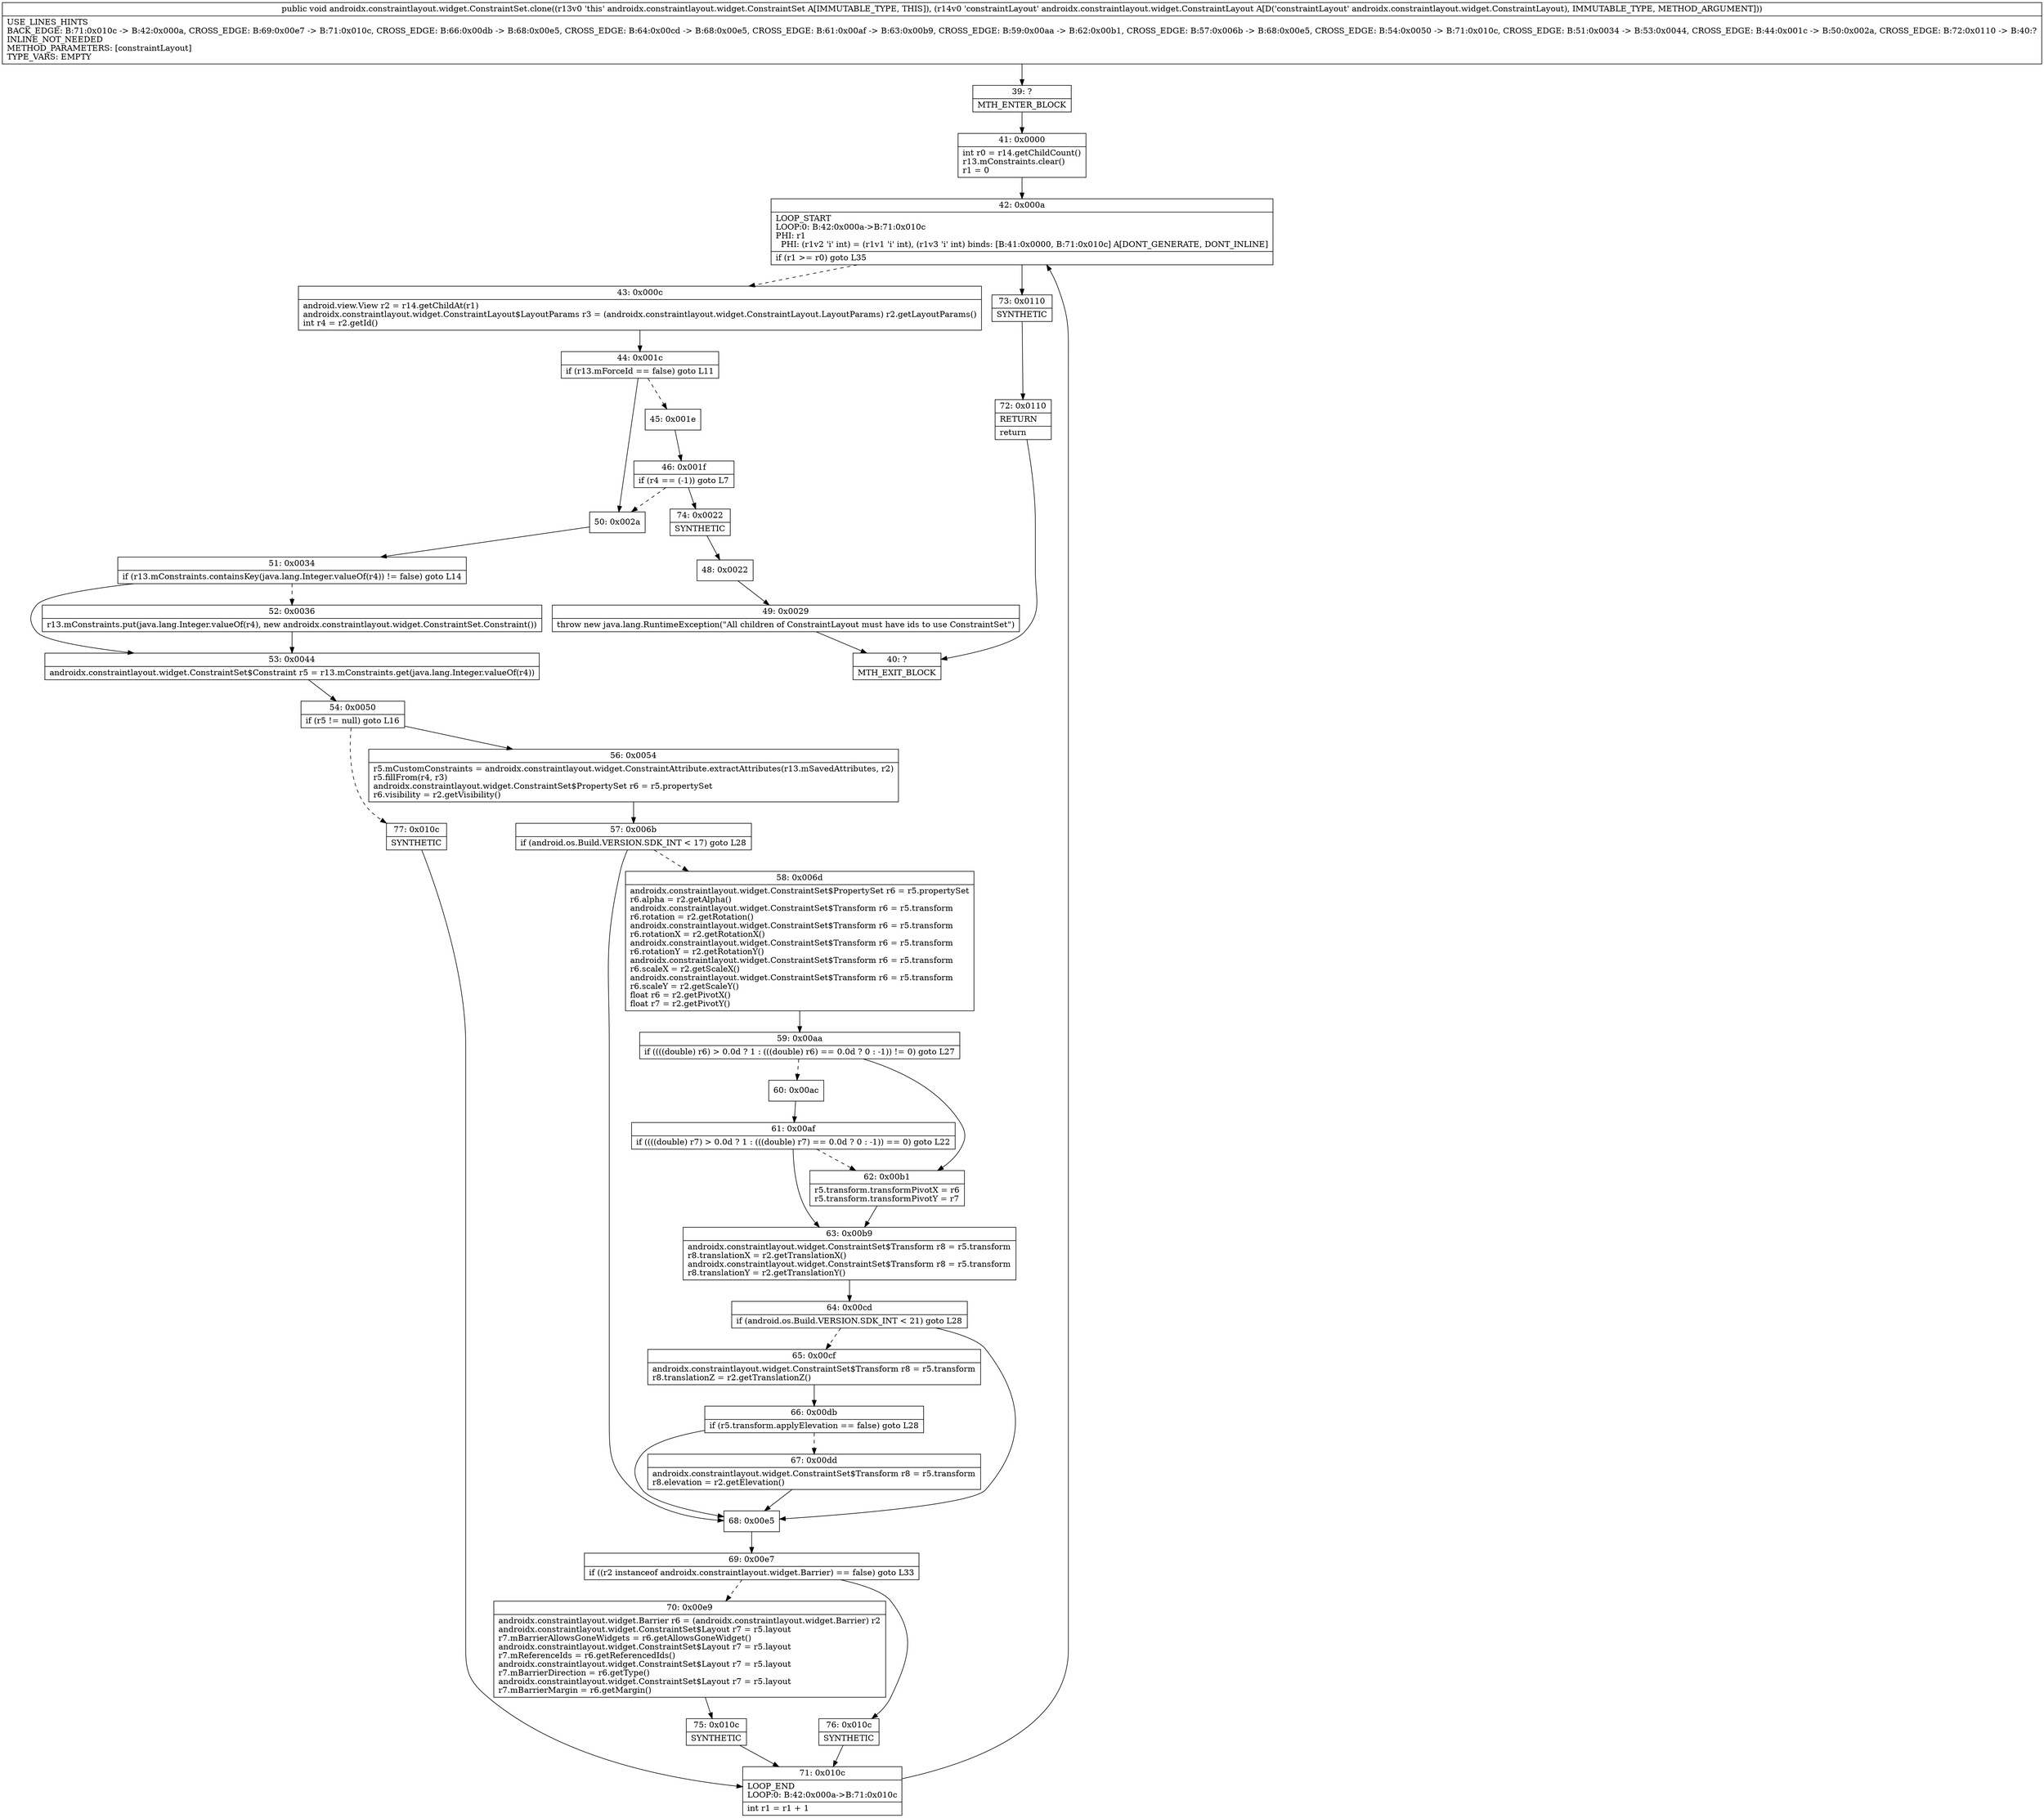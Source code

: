 digraph "CFG forandroidx.constraintlayout.widget.ConstraintSet.clone(Landroidx\/constraintlayout\/widget\/ConstraintLayout;)V" {
Node_39 [shape=record,label="{39\:\ ?|MTH_ENTER_BLOCK\l}"];
Node_41 [shape=record,label="{41\:\ 0x0000|int r0 = r14.getChildCount()\lr13.mConstraints.clear()\lr1 = 0\l}"];
Node_42 [shape=record,label="{42\:\ 0x000a|LOOP_START\lLOOP:0: B:42:0x000a\-\>B:71:0x010c\lPHI: r1 \l  PHI: (r1v2 'i' int) = (r1v1 'i' int), (r1v3 'i' int) binds: [B:41:0x0000, B:71:0x010c] A[DONT_GENERATE, DONT_INLINE]\l|if (r1 \>= r0) goto L35\l}"];
Node_43 [shape=record,label="{43\:\ 0x000c|android.view.View r2 = r14.getChildAt(r1)\landroidx.constraintlayout.widget.ConstraintLayout$LayoutParams r3 = (androidx.constraintlayout.widget.ConstraintLayout.LayoutParams) r2.getLayoutParams()\lint r4 = r2.getId()\l}"];
Node_44 [shape=record,label="{44\:\ 0x001c|if (r13.mForceId == false) goto L11\l}"];
Node_45 [shape=record,label="{45\:\ 0x001e}"];
Node_46 [shape=record,label="{46\:\ 0x001f|if (r4 == (\-1)) goto L7\l}"];
Node_74 [shape=record,label="{74\:\ 0x0022|SYNTHETIC\l}"];
Node_48 [shape=record,label="{48\:\ 0x0022}"];
Node_49 [shape=record,label="{49\:\ 0x0029|throw new java.lang.RuntimeException(\"All children of ConstraintLayout must have ids to use ConstraintSet\")\l}"];
Node_40 [shape=record,label="{40\:\ ?|MTH_EXIT_BLOCK\l}"];
Node_50 [shape=record,label="{50\:\ 0x002a}"];
Node_51 [shape=record,label="{51\:\ 0x0034|if (r13.mConstraints.containsKey(java.lang.Integer.valueOf(r4)) != false) goto L14\l}"];
Node_52 [shape=record,label="{52\:\ 0x0036|r13.mConstraints.put(java.lang.Integer.valueOf(r4), new androidx.constraintlayout.widget.ConstraintSet.Constraint())\l}"];
Node_53 [shape=record,label="{53\:\ 0x0044|androidx.constraintlayout.widget.ConstraintSet$Constraint r5 = r13.mConstraints.get(java.lang.Integer.valueOf(r4))\l}"];
Node_54 [shape=record,label="{54\:\ 0x0050|if (r5 != null) goto L16\l}"];
Node_56 [shape=record,label="{56\:\ 0x0054|r5.mCustomConstraints = androidx.constraintlayout.widget.ConstraintAttribute.extractAttributes(r13.mSavedAttributes, r2)\lr5.fillFrom(r4, r3)\landroidx.constraintlayout.widget.ConstraintSet$PropertySet r6 = r5.propertySet\lr6.visibility = r2.getVisibility()\l}"];
Node_57 [shape=record,label="{57\:\ 0x006b|if (android.os.Build.VERSION.SDK_INT \< 17) goto L28\l}"];
Node_58 [shape=record,label="{58\:\ 0x006d|androidx.constraintlayout.widget.ConstraintSet$PropertySet r6 = r5.propertySet\lr6.alpha = r2.getAlpha()\landroidx.constraintlayout.widget.ConstraintSet$Transform r6 = r5.transform\lr6.rotation = r2.getRotation()\landroidx.constraintlayout.widget.ConstraintSet$Transform r6 = r5.transform\lr6.rotationX = r2.getRotationX()\landroidx.constraintlayout.widget.ConstraintSet$Transform r6 = r5.transform\lr6.rotationY = r2.getRotationY()\landroidx.constraintlayout.widget.ConstraintSet$Transform r6 = r5.transform\lr6.scaleX = r2.getScaleX()\landroidx.constraintlayout.widget.ConstraintSet$Transform r6 = r5.transform\lr6.scaleY = r2.getScaleY()\lfloat r6 = r2.getPivotX()\lfloat r7 = r2.getPivotY()\l}"];
Node_59 [shape=record,label="{59\:\ 0x00aa|if ((((double) r6) \> 0.0d ? 1 : (((double) r6) == 0.0d ? 0 : \-1)) != 0) goto L27\l}"];
Node_60 [shape=record,label="{60\:\ 0x00ac}"];
Node_61 [shape=record,label="{61\:\ 0x00af|if ((((double) r7) \> 0.0d ? 1 : (((double) r7) == 0.0d ? 0 : \-1)) == 0) goto L22\l}"];
Node_63 [shape=record,label="{63\:\ 0x00b9|androidx.constraintlayout.widget.ConstraintSet$Transform r8 = r5.transform\lr8.translationX = r2.getTranslationX()\landroidx.constraintlayout.widget.ConstraintSet$Transform r8 = r5.transform\lr8.translationY = r2.getTranslationY()\l}"];
Node_64 [shape=record,label="{64\:\ 0x00cd|if (android.os.Build.VERSION.SDK_INT \< 21) goto L28\l}"];
Node_65 [shape=record,label="{65\:\ 0x00cf|androidx.constraintlayout.widget.ConstraintSet$Transform r8 = r5.transform\lr8.translationZ = r2.getTranslationZ()\l}"];
Node_66 [shape=record,label="{66\:\ 0x00db|if (r5.transform.applyElevation == false) goto L28\l}"];
Node_67 [shape=record,label="{67\:\ 0x00dd|androidx.constraintlayout.widget.ConstraintSet$Transform r8 = r5.transform\lr8.elevation = r2.getElevation()\l}"];
Node_62 [shape=record,label="{62\:\ 0x00b1|r5.transform.transformPivotX = r6\lr5.transform.transformPivotY = r7\l}"];
Node_68 [shape=record,label="{68\:\ 0x00e5}"];
Node_69 [shape=record,label="{69\:\ 0x00e7|if ((r2 instanceof androidx.constraintlayout.widget.Barrier) == false) goto L33\l}"];
Node_70 [shape=record,label="{70\:\ 0x00e9|androidx.constraintlayout.widget.Barrier r6 = (androidx.constraintlayout.widget.Barrier) r2\landroidx.constraintlayout.widget.ConstraintSet$Layout r7 = r5.layout\lr7.mBarrierAllowsGoneWidgets = r6.getAllowsGoneWidget()\landroidx.constraintlayout.widget.ConstraintSet$Layout r7 = r5.layout\lr7.mReferenceIds = r6.getReferencedIds()\landroidx.constraintlayout.widget.ConstraintSet$Layout r7 = r5.layout\lr7.mBarrierDirection = r6.getType()\landroidx.constraintlayout.widget.ConstraintSet$Layout r7 = r5.layout\lr7.mBarrierMargin = r6.getMargin()\l}"];
Node_75 [shape=record,label="{75\:\ 0x010c|SYNTHETIC\l}"];
Node_71 [shape=record,label="{71\:\ 0x010c|LOOP_END\lLOOP:0: B:42:0x000a\-\>B:71:0x010c\l|int r1 = r1 + 1\l}"];
Node_76 [shape=record,label="{76\:\ 0x010c|SYNTHETIC\l}"];
Node_77 [shape=record,label="{77\:\ 0x010c|SYNTHETIC\l}"];
Node_73 [shape=record,label="{73\:\ 0x0110|SYNTHETIC\l}"];
Node_72 [shape=record,label="{72\:\ 0x0110|RETURN\l|return\l}"];
MethodNode[shape=record,label="{public void androidx.constraintlayout.widget.ConstraintSet.clone((r13v0 'this' androidx.constraintlayout.widget.ConstraintSet A[IMMUTABLE_TYPE, THIS]), (r14v0 'constraintLayout' androidx.constraintlayout.widget.ConstraintLayout A[D('constraintLayout' androidx.constraintlayout.widget.ConstraintLayout), IMMUTABLE_TYPE, METHOD_ARGUMENT]))  | USE_LINES_HINTS\lBACK_EDGE: B:71:0x010c \-\> B:42:0x000a, CROSS_EDGE: B:69:0x00e7 \-\> B:71:0x010c, CROSS_EDGE: B:66:0x00db \-\> B:68:0x00e5, CROSS_EDGE: B:64:0x00cd \-\> B:68:0x00e5, CROSS_EDGE: B:61:0x00af \-\> B:63:0x00b9, CROSS_EDGE: B:59:0x00aa \-\> B:62:0x00b1, CROSS_EDGE: B:57:0x006b \-\> B:68:0x00e5, CROSS_EDGE: B:54:0x0050 \-\> B:71:0x010c, CROSS_EDGE: B:51:0x0034 \-\> B:53:0x0044, CROSS_EDGE: B:44:0x001c \-\> B:50:0x002a, CROSS_EDGE: B:72:0x0110 \-\> B:40:?\lINLINE_NOT_NEEDED\lMETHOD_PARAMETERS: [constraintLayout]\lTYPE_VARS: EMPTY\l}"];
MethodNode -> Node_39;Node_39 -> Node_41;
Node_41 -> Node_42;
Node_42 -> Node_43[style=dashed];
Node_42 -> Node_73;
Node_43 -> Node_44;
Node_44 -> Node_45[style=dashed];
Node_44 -> Node_50;
Node_45 -> Node_46;
Node_46 -> Node_50[style=dashed];
Node_46 -> Node_74;
Node_74 -> Node_48;
Node_48 -> Node_49;
Node_49 -> Node_40;
Node_50 -> Node_51;
Node_51 -> Node_52[style=dashed];
Node_51 -> Node_53;
Node_52 -> Node_53;
Node_53 -> Node_54;
Node_54 -> Node_56;
Node_54 -> Node_77[style=dashed];
Node_56 -> Node_57;
Node_57 -> Node_58[style=dashed];
Node_57 -> Node_68;
Node_58 -> Node_59;
Node_59 -> Node_60[style=dashed];
Node_59 -> Node_62;
Node_60 -> Node_61;
Node_61 -> Node_62[style=dashed];
Node_61 -> Node_63;
Node_63 -> Node_64;
Node_64 -> Node_65[style=dashed];
Node_64 -> Node_68;
Node_65 -> Node_66;
Node_66 -> Node_67[style=dashed];
Node_66 -> Node_68;
Node_67 -> Node_68;
Node_62 -> Node_63;
Node_68 -> Node_69;
Node_69 -> Node_70[style=dashed];
Node_69 -> Node_76;
Node_70 -> Node_75;
Node_75 -> Node_71;
Node_71 -> Node_42;
Node_76 -> Node_71;
Node_77 -> Node_71;
Node_73 -> Node_72;
Node_72 -> Node_40;
}


